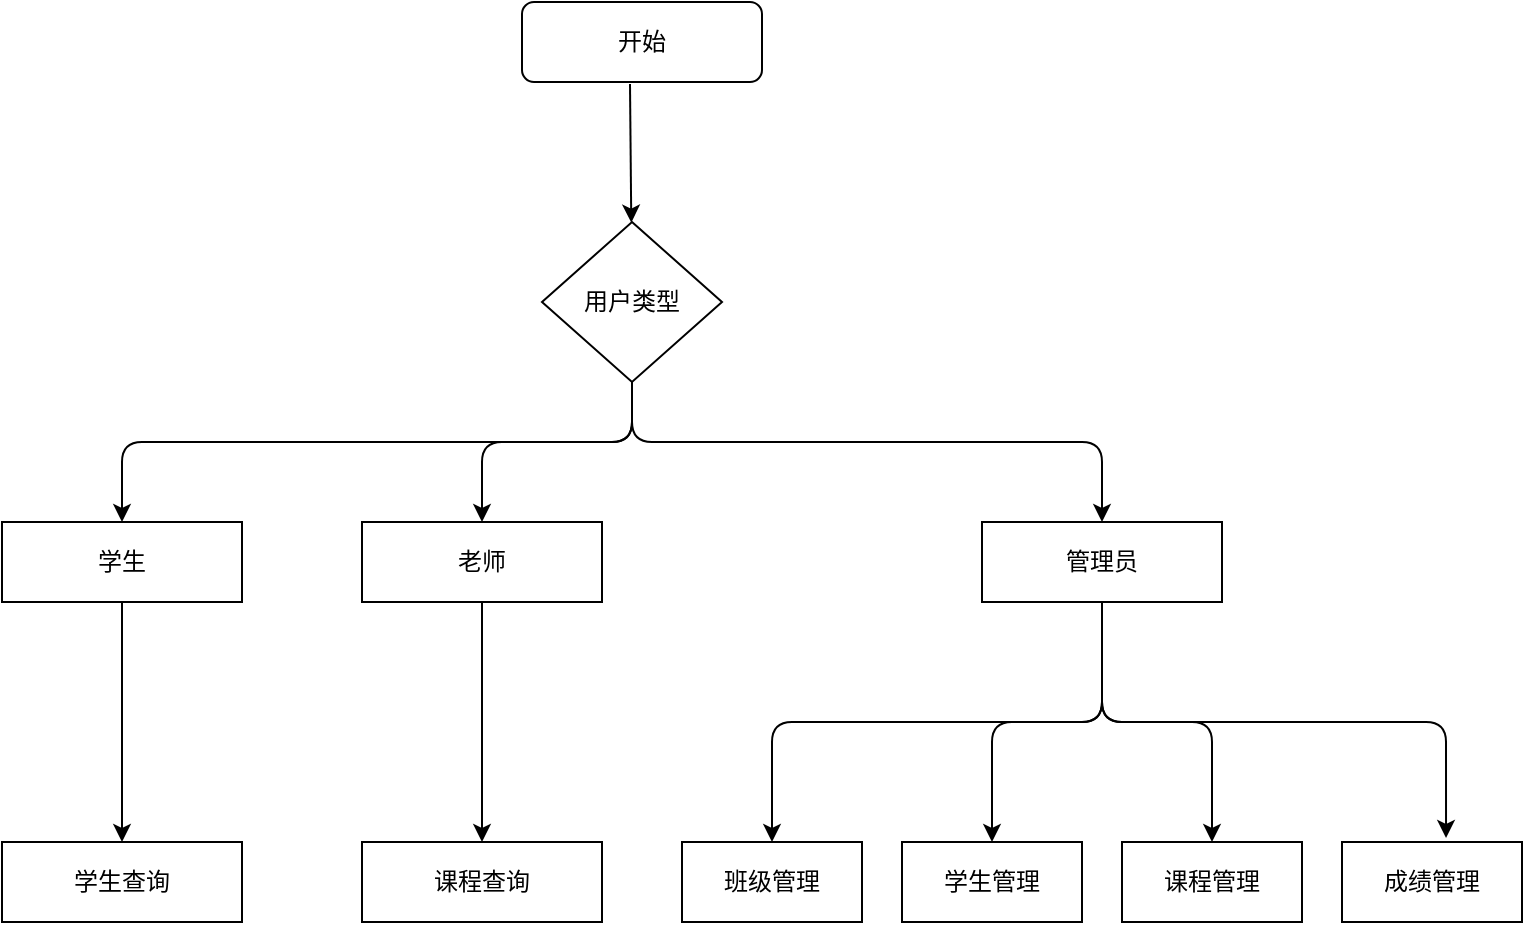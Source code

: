 <mxfile version="10.6.5" type="github"><diagram id="dTMX-koJGgyD9KGngI0Y" name="第 1 页"><mxGraphModel dx="840" dy="462" grid="1" gridSize="10" guides="1" tooltips="1" connect="1" arrows="1" fold="1" page="1" pageScale="1" pageWidth="827" pageHeight="1169" math="0" shadow="0"><root><mxCell id="0"/><mxCell id="1" parent="0"/><mxCell id="Q1f0HPJDfxIwCxXATedX-1" value="开始" style="rounded=1;whiteSpace=wrap;html=1;" vertex="1" parent="1"><mxGeometry x="350" y="80" width="120" height="40" as="geometry"/></mxCell><mxCell id="Q1f0HPJDfxIwCxXATedX-2" value="用户类型" style="rhombus;whiteSpace=wrap;html=1;" vertex="1" parent="1"><mxGeometry x="360" y="190" width="90" height="80" as="geometry"/></mxCell><mxCell id="Q1f0HPJDfxIwCxXATedX-3" value="学生" style="rounded=0;whiteSpace=wrap;html=1;" vertex="1" parent="1"><mxGeometry x="90" y="340" width="120" height="40" as="geometry"/></mxCell><mxCell id="Q1f0HPJDfxIwCxXATedX-4" value="老师" style="rounded=0;whiteSpace=wrap;html=1;" vertex="1" parent="1"><mxGeometry x="270" y="340" width="120" height="40" as="geometry"/></mxCell><mxCell id="Q1f0HPJDfxIwCxXATedX-5" value="管理员" style="rounded=0;whiteSpace=wrap;html=1;" vertex="1" parent="1"><mxGeometry x="580" y="340" width="120" height="40" as="geometry"/></mxCell><mxCell id="Q1f0HPJDfxIwCxXATedX-6" value="学生查询" style="rounded=0;whiteSpace=wrap;html=1;" vertex="1" parent="1"><mxGeometry x="90" y="500" width="120" height="40" as="geometry"/></mxCell><mxCell id="Q1f0HPJDfxIwCxXATedX-7" value="" style="endArrow=classic;html=1;exitX=0.45;exitY=1.025;exitDx=0;exitDy=0;exitPerimeter=0;" edge="1" parent="1" source="Q1f0HPJDfxIwCxXATedX-1" target="Q1f0HPJDfxIwCxXATedX-2"><mxGeometry width="50" height="50" relative="1" as="geometry"><mxPoint x="560" y="190" as="sourcePoint"/><mxPoint x="610" y="140" as="targetPoint"/></mxGeometry></mxCell><mxCell id="Q1f0HPJDfxIwCxXATedX-8" value="" style="endArrow=classic;html=1;entryX=0.5;entryY=0;entryDx=0;entryDy=0;exitX=0.5;exitY=1;exitDx=0;exitDy=0;" edge="1" parent="1" source="Q1f0HPJDfxIwCxXATedX-2" target="Q1f0HPJDfxIwCxXATedX-5"><mxGeometry width="50" height="50" relative="1" as="geometry"><mxPoint x="600" y="290" as="sourcePoint"/><mxPoint x="650" y="240" as="targetPoint"/><Array as="points"><mxPoint x="405" y="300"/><mxPoint x="640" y="300"/></Array></mxGeometry></mxCell><mxCell id="Q1f0HPJDfxIwCxXATedX-9" value="" style="endArrow=classic;html=1;entryX=0.5;entryY=0;entryDx=0;entryDy=0;exitX=0.5;exitY=1;exitDx=0;exitDy=0;" edge="1" parent="1" source="Q1f0HPJDfxIwCxXATedX-2" target="Q1f0HPJDfxIwCxXATedX-3"><mxGeometry width="50" height="50" relative="1" as="geometry"><mxPoint x="190" y="280" as="sourcePoint"/><mxPoint x="240" y="230" as="targetPoint"/><Array as="points"><mxPoint x="405" y="300"/><mxPoint x="150" y="300"/></Array></mxGeometry></mxCell><mxCell id="Q1f0HPJDfxIwCxXATedX-10" value="" style="endArrow=classic;html=1;exitX=0.5;exitY=1;exitDx=0;exitDy=0;entryX=0.5;entryY=0;entryDx=0;entryDy=0;" edge="1" parent="1" source="Q1f0HPJDfxIwCxXATedX-2" target="Q1f0HPJDfxIwCxXATedX-4"><mxGeometry width="50" height="50" relative="1" as="geometry"><mxPoint x="450" y="330" as="sourcePoint"/><mxPoint x="500" y="280" as="targetPoint"/><Array as="points"><mxPoint x="405" y="300"/><mxPoint x="330" y="300"/></Array></mxGeometry></mxCell><mxCell id="Q1f0HPJDfxIwCxXATedX-11" value="" style="endArrow=classic;html=1;exitX=0.5;exitY=1;exitDx=0;exitDy=0;entryX=0.5;entryY=0;entryDx=0;entryDy=0;" edge="1" parent="1" source="Q1f0HPJDfxIwCxXATedX-3" target="Q1f0HPJDfxIwCxXATedX-6"><mxGeometry width="50" height="50" relative="1" as="geometry"><mxPoint x="200" y="490" as="sourcePoint"/><mxPoint x="250" y="440" as="targetPoint"/></mxGeometry></mxCell><mxCell id="Q1f0HPJDfxIwCxXATedX-12" value="课程查询" style="rounded=0;whiteSpace=wrap;html=1;" vertex="1" parent="1"><mxGeometry x="270" y="500" width="120" height="40" as="geometry"/></mxCell><mxCell id="Q1f0HPJDfxIwCxXATedX-13" value="班级管理" style="rounded=0;whiteSpace=wrap;html=1;" vertex="1" parent="1"><mxGeometry x="430" y="500" width="90" height="40" as="geometry"/></mxCell><mxCell id="Q1f0HPJDfxIwCxXATedX-14" value="学生管理" style="rounded=0;whiteSpace=wrap;html=1;" vertex="1" parent="1"><mxGeometry x="540" y="500" width="90" height="40" as="geometry"/></mxCell><mxCell id="Q1f0HPJDfxIwCxXATedX-16" value="课程管理" style="rounded=0;whiteSpace=wrap;html=1;" vertex="1" parent="1"><mxGeometry x="650" y="500" width="90" height="40" as="geometry"/></mxCell><mxCell id="Q1f0HPJDfxIwCxXATedX-17" value="成绩管理" style="rounded=0;whiteSpace=wrap;html=1;" vertex="1" parent="1"><mxGeometry x="760" y="500" width="90" height="40" as="geometry"/></mxCell><mxCell id="Q1f0HPJDfxIwCxXATedX-18" value="" style="endArrow=classic;html=1;exitX=0.5;exitY=1;exitDx=0;exitDy=0;entryX=0.5;entryY=0;entryDx=0;entryDy=0;" edge="1" parent="1" source="Q1f0HPJDfxIwCxXATedX-4" target="Q1f0HPJDfxIwCxXATedX-12"><mxGeometry width="50" height="50" relative="1" as="geometry"><mxPoint x="370" y="450" as="sourcePoint"/><mxPoint x="420" y="400" as="targetPoint"/></mxGeometry></mxCell><mxCell id="Q1f0HPJDfxIwCxXATedX-19" value="" style="endArrow=classic;html=1;exitX=0.5;exitY=1;exitDx=0;exitDy=0;entryX=0.578;entryY=-0.05;entryDx=0;entryDy=0;entryPerimeter=0;" edge="1" parent="1" source="Q1f0HPJDfxIwCxXATedX-5" target="Q1f0HPJDfxIwCxXATedX-17"><mxGeometry width="50" height="50" relative="1" as="geometry"><mxPoint x="750" y="430" as="sourcePoint"/><mxPoint x="800" y="380" as="targetPoint"/><Array as="points"><mxPoint x="640" y="440"/><mxPoint x="812" y="440"/></Array></mxGeometry></mxCell><mxCell id="Q1f0HPJDfxIwCxXATedX-20" value="" style="endArrow=classic;html=1;entryX=0.5;entryY=0;entryDx=0;entryDy=0;" edge="1" parent="1" target="Q1f0HPJDfxIwCxXATedX-14"><mxGeometry width="50" height="50" relative="1" as="geometry"><mxPoint x="640" y="382" as="sourcePoint"/><mxPoint x="520" y="410" as="targetPoint"/><Array as="points"><mxPoint x="640" y="440"/><mxPoint x="585" y="440"/></Array></mxGeometry></mxCell><mxCell id="Q1f0HPJDfxIwCxXATedX-21" value="" style="endArrow=classic;html=1;entryX=0.5;entryY=0;entryDx=0;entryDy=0;" edge="1" parent="1" target="Q1f0HPJDfxIwCxXATedX-13"><mxGeometry width="50" height="50" relative="1" as="geometry"><mxPoint x="640" y="380" as="sourcePoint"/><mxPoint x="480" y="380" as="targetPoint"/><Array as="points"><mxPoint x="640" y="440"/><mxPoint x="475" y="440"/></Array></mxGeometry></mxCell><mxCell id="Q1f0HPJDfxIwCxXATedX-22" value="" style="endArrow=classic;html=1;entryX=0.5;entryY=0;entryDx=0;entryDy=0;exitX=0.5;exitY=1;exitDx=0;exitDy=0;" edge="1" parent="1" source="Q1f0HPJDfxIwCxXATedX-5" target="Q1f0HPJDfxIwCxXATedX-16"><mxGeometry width="50" height="50" relative="1" as="geometry"><mxPoint x="590" y="470" as="sourcePoint"/><mxPoint x="640" y="420" as="targetPoint"/><Array as="points"><mxPoint x="640" y="440"/><mxPoint x="695" y="440"/></Array></mxGeometry></mxCell></root></mxGraphModel></diagram></mxfile>